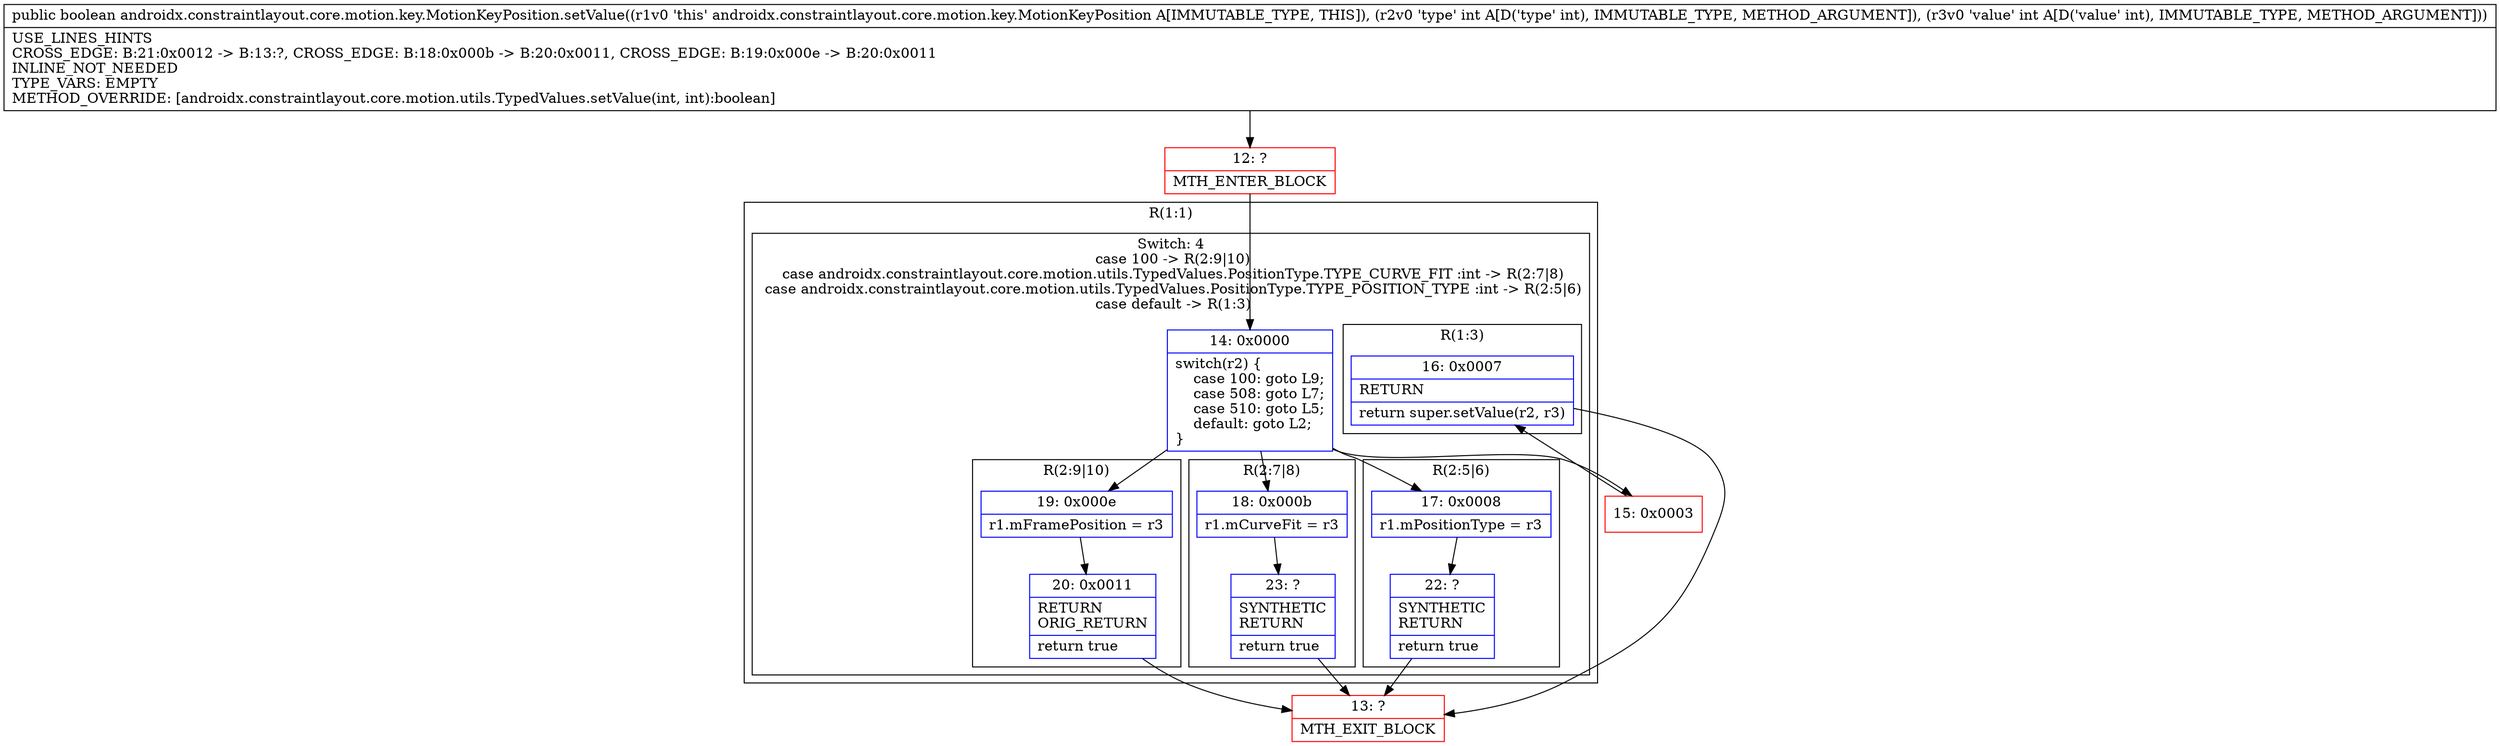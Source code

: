 digraph "CFG forandroidx.constraintlayout.core.motion.key.MotionKeyPosition.setValue(II)Z" {
subgraph cluster_Region_1323566999 {
label = "R(1:1)";
node [shape=record,color=blue];
subgraph cluster_SwitchRegion_1715005093 {
label = "Switch: 4
 case 100 -> R(2:9|10)
 case androidx.constraintlayout.core.motion.utils.TypedValues.PositionType.TYPE_CURVE_FIT :int -> R(2:7|8)
 case androidx.constraintlayout.core.motion.utils.TypedValues.PositionType.TYPE_POSITION_TYPE :int -> R(2:5|6)
 case default -> R(1:3)";
node [shape=record,color=blue];
Node_14 [shape=record,label="{14\:\ 0x0000|switch(r2) \{\l    case 100: goto L9;\l    case 508: goto L7;\l    case 510: goto L5;\l    default: goto L2;\l\}\l}"];
subgraph cluster_Region_134731199 {
label = "R(2:9|10)";
node [shape=record,color=blue];
Node_19 [shape=record,label="{19\:\ 0x000e|r1.mFramePosition = r3\l}"];
Node_20 [shape=record,label="{20\:\ 0x0011|RETURN\lORIG_RETURN\l|return true\l}"];
}
subgraph cluster_Region_1702410456 {
label = "R(2:7|8)";
node [shape=record,color=blue];
Node_18 [shape=record,label="{18\:\ 0x000b|r1.mCurveFit = r3\l}"];
Node_23 [shape=record,label="{23\:\ ?|SYNTHETIC\lRETURN\l|return true\l}"];
}
subgraph cluster_Region_189711199 {
label = "R(2:5|6)";
node [shape=record,color=blue];
Node_17 [shape=record,label="{17\:\ 0x0008|r1.mPositionType = r3\l}"];
Node_22 [shape=record,label="{22\:\ ?|SYNTHETIC\lRETURN\l|return true\l}"];
}
subgraph cluster_Region_711065949 {
label = "R(1:3)";
node [shape=record,color=blue];
Node_16 [shape=record,label="{16\:\ 0x0007|RETURN\l|return super.setValue(r2, r3)\l}"];
}
}
}
Node_12 [shape=record,color=red,label="{12\:\ ?|MTH_ENTER_BLOCK\l}"];
Node_15 [shape=record,color=red,label="{15\:\ 0x0003}"];
Node_13 [shape=record,color=red,label="{13\:\ ?|MTH_EXIT_BLOCK\l}"];
MethodNode[shape=record,label="{public boolean androidx.constraintlayout.core.motion.key.MotionKeyPosition.setValue((r1v0 'this' androidx.constraintlayout.core.motion.key.MotionKeyPosition A[IMMUTABLE_TYPE, THIS]), (r2v0 'type' int A[D('type' int), IMMUTABLE_TYPE, METHOD_ARGUMENT]), (r3v0 'value' int A[D('value' int), IMMUTABLE_TYPE, METHOD_ARGUMENT]))  | USE_LINES_HINTS\lCROSS_EDGE: B:21:0x0012 \-\> B:13:?, CROSS_EDGE: B:18:0x000b \-\> B:20:0x0011, CROSS_EDGE: B:19:0x000e \-\> B:20:0x0011\lINLINE_NOT_NEEDED\lTYPE_VARS: EMPTY\lMETHOD_OVERRIDE: [androidx.constraintlayout.core.motion.utils.TypedValues.setValue(int, int):boolean]\l}"];
MethodNode -> Node_12;Node_14 -> Node_15;
Node_14 -> Node_17;
Node_14 -> Node_18;
Node_14 -> Node_19;
Node_19 -> Node_20;
Node_20 -> Node_13;
Node_18 -> Node_23;
Node_23 -> Node_13;
Node_17 -> Node_22;
Node_22 -> Node_13;
Node_16 -> Node_13;
Node_12 -> Node_14;
Node_15 -> Node_16;
}


